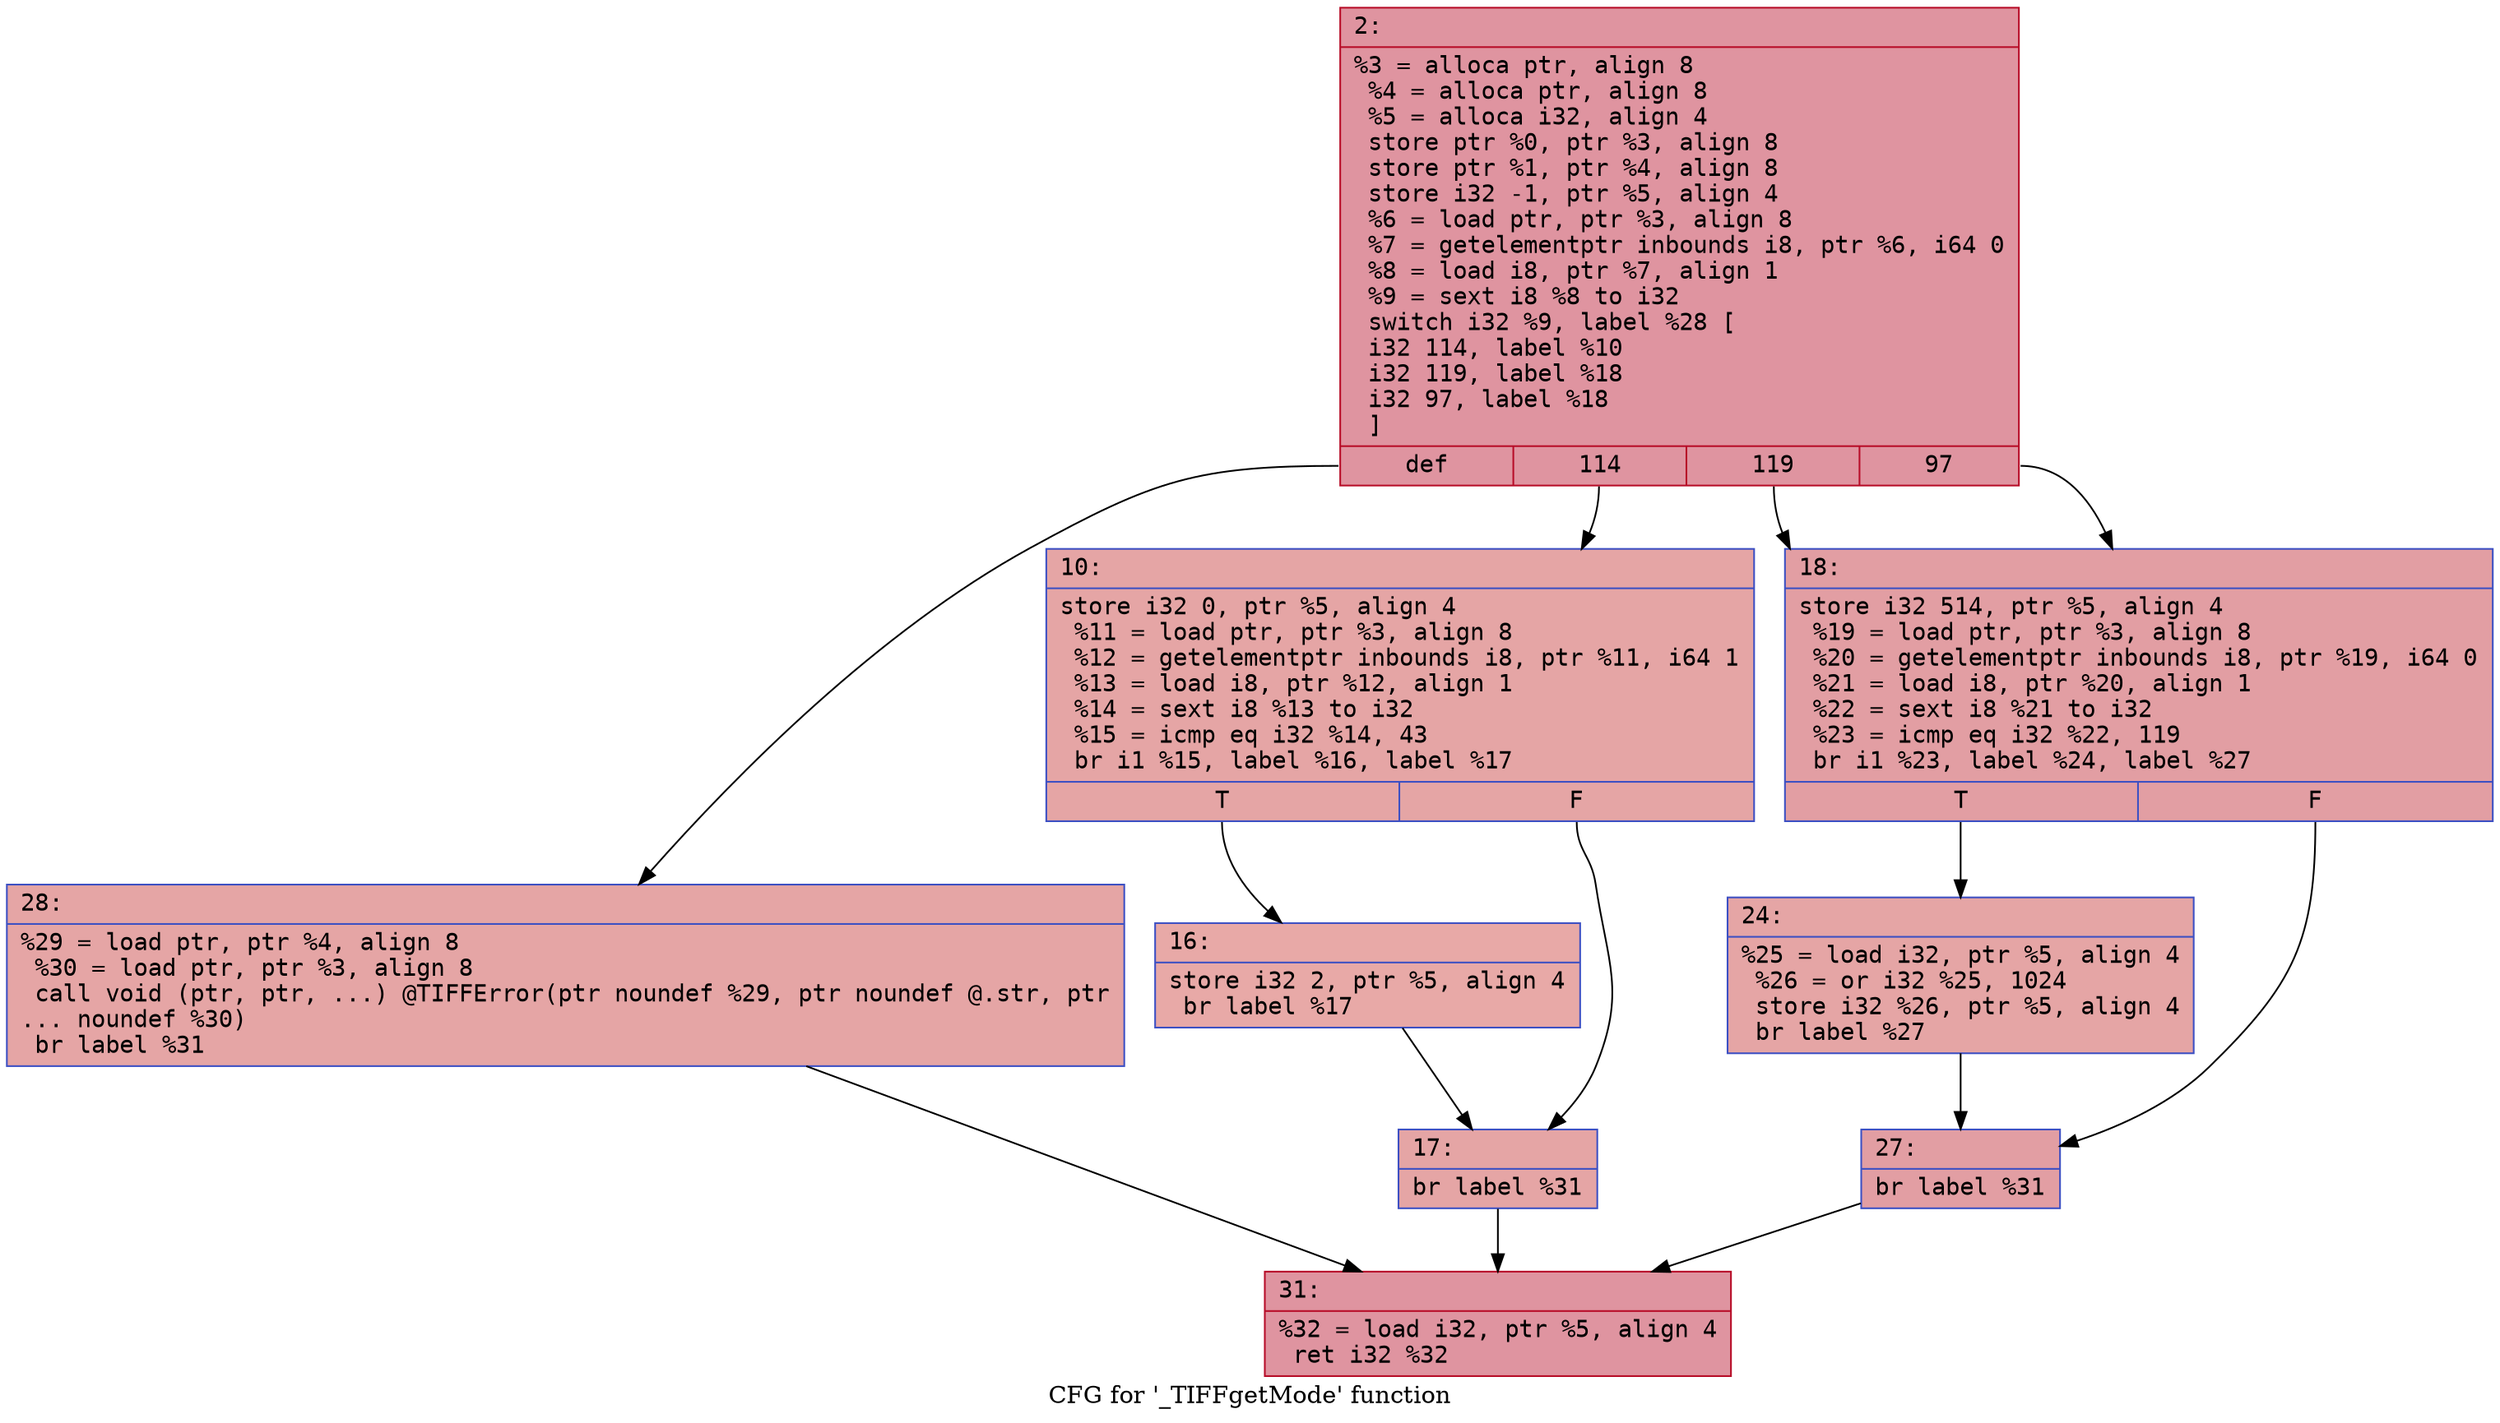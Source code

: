 digraph "CFG for '_TIFFgetMode' function" {
	label="CFG for '_TIFFgetMode' function";

	Node0x600003209fe0 [shape=record,color="#b70d28ff", style=filled, fillcolor="#b70d2870" fontname="Courier",label="{2:\l|  %3 = alloca ptr, align 8\l  %4 = alloca ptr, align 8\l  %5 = alloca i32, align 4\l  store ptr %0, ptr %3, align 8\l  store ptr %1, ptr %4, align 8\l  store i32 -1, ptr %5, align 4\l  %6 = load ptr, ptr %3, align 8\l  %7 = getelementptr inbounds i8, ptr %6, i64 0\l  %8 = load i8, ptr %7, align 1\l  %9 = sext i8 %8 to i32\l  switch i32 %9, label %28 [\l    i32 114, label %10\l    i32 119, label %18\l    i32 97, label %18\l  ]\l|{<s0>def|<s1>114|<s2>119|<s3>97}}"];
	Node0x600003209fe0:s0 -> Node0x60000320a210[tooltip="2 -> 28\nProbability 25.00%" ];
	Node0x600003209fe0:s1 -> Node0x60000320a030[tooltip="2 -> 10\nProbability 25.00%" ];
	Node0x600003209fe0:s2 -> Node0x60000320a120[tooltip="2 -> 18\nProbability 50.00%" ];
	Node0x600003209fe0:s3 -> Node0x60000320a120[tooltip="2 -> 18\nProbability 50.00%" ];
	Node0x60000320a030 [shape=record,color="#3d50c3ff", style=filled, fillcolor="#c5333470" fontname="Courier",label="{10:\l|  store i32 0, ptr %5, align 4\l  %11 = load ptr, ptr %3, align 8\l  %12 = getelementptr inbounds i8, ptr %11, i64 1\l  %13 = load i8, ptr %12, align 1\l  %14 = sext i8 %13 to i32\l  %15 = icmp eq i32 %14, 43\l  br i1 %15, label %16, label %17\l|{<s0>T|<s1>F}}"];
	Node0x60000320a030:s0 -> Node0x60000320a080[tooltip="10 -> 16\nProbability 50.00%" ];
	Node0x60000320a030:s1 -> Node0x60000320a0d0[tooltip="10 -> 17\nProbability 50.00%" ];
	Node0x60000320a080 [shape=record,color="#3d50c3ff", style=filled, fillcolor="#ca3b3770" fontname="Courier",label="{16:\l|  store i32 2, ptr %5, align 4\l  br label %17\l}"];
	Node0x60000320a080 -> Node0x60000320a0d0[tooltip="16 -> 17\nProbability 100.00%" ];
	Node0x60000320a0d0 [shape=record,color="#3d50c3ff", style=filled, fillcolor="#c5333470" fontname="Courier",label="{17:\l|  br label %31\l}"];
	Node0x60000320a0d0 -> Node0x60000320a260[tooltip="17 -> 31\nProbability 100.00%" ];
	Node0x60000320a120 [shape=record,color="#3d50c3ff", style=filled, fillcolor="#be242e70" fontname="Courier",label="{18:\l|  store i32 514, ptr %5, align 4\l  %19 = load ptr, ptr %3, align 8\l  %20 = getelementptr inbounds i8, ptr %19, i64 0\l  %21 = load i8, ptr %20, align 1\l  %22 = sext i8 %21 to i32\l  %23 = icmp eq i32 %22, 119\l  br i1 %23, label %24, label %27\l|{<s0>T|<s1>F}}"];
	Node0x60000320a120:s0 -> Node0x60000320a170[tooltip="18 -> 24\nProbability 50.00%" ];
	Node0x60000320a120:s1 -> Node0x60000320a1c0[tooltip="18 -> 27\nProbability 50.00%" ];
	Node0x60000320a170 [shape=record,color="#3d50c3ff", style=filled, fillcolor="#c5333470" fontname="Courier",label="{24:\l|  %25 = load i32, ptr %5, align 4\l  %26 = or i32 %25, 1024\l  store i32 %26, ptr %5, align 4\l  br label %27\l}"];
	Node0x60000320a170 -> Node0x60000320a1c0[tooltip="24 -> 27\nProbability 100.00%" ];
	Node0x60000320a1c0 [shape=record,color="#3d50c3ff", style=filled, fillcolor="#be242e70" fontname="Courier",label="{27:\l|  br label %31\l}"];
	Node0x60000320a1c0 -> Node0x60000320a260[tooltip="27 -> 31\nProbability 100.00%" ];
	Node0x60000320a210 [shape=record,color="#3d50c3ff", style=filled, fillcolor="#c5333470" fontname="Courier",label="{28:\l|  %29 = load ptr, ptr %4, align 8\l  %30 = load ptr, ptr %3, align 8\l  call void (ptr, ptr, ...) @TIFFError(ptr noundef %29, ptr noundef @.str, ptr\l... noundef %30)\l  br label %31\l}"];
	Node0x60000320a210 -> Node0x60000320a260[tooltip="28 -> 31\nProbability 100.00%" ];
	Node0x60000320a260 [shape=record,color="#b70d28ff", style=filled, fillcolor="#b70d2870" fontname="Courier",label="{31:\l|  %32 = load i32, ptr %5, align 4\l  ret i32 %32\l}"];
}
